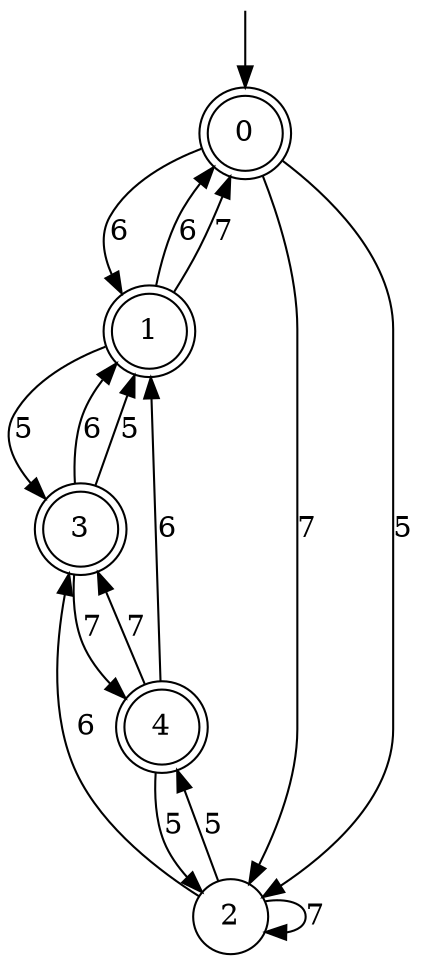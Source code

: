 digraph g {

	s0 [shape="doublecircle" label="0"];
	s1 [shape="doublecircle" label="1"];
	s2 [shape="circle" label="2"];
	s3 [shape="doublecircle" label="3"];
	s4 [shape="doublecircle" label="4"];
	s0 -> s1 [label="6"];
	s0 -> s2 [label="7"];
	s0 -> s2 [label="5"];
	s1 -> s0 [label="6"];
	s1 -> s0 [label="7"];
	s1 -> s3 [label="5"];
	s2 -> s3 [label="6"];
	s2 -> s2 [label="7"];
	s2 -> s4 [label="5"];
	s3 -> s1 [label="6"];
	s3 -> s4 [label="7"];
	s3 -> s1 [label="5"];
	s4 -> s1 [label="6"];
	s4 -> s3 [label="7"];
	s4 -> s2 [label="5"];

__start0 [label="" shape="none" width="0" height="0"];
__start0 -> s0;

}

